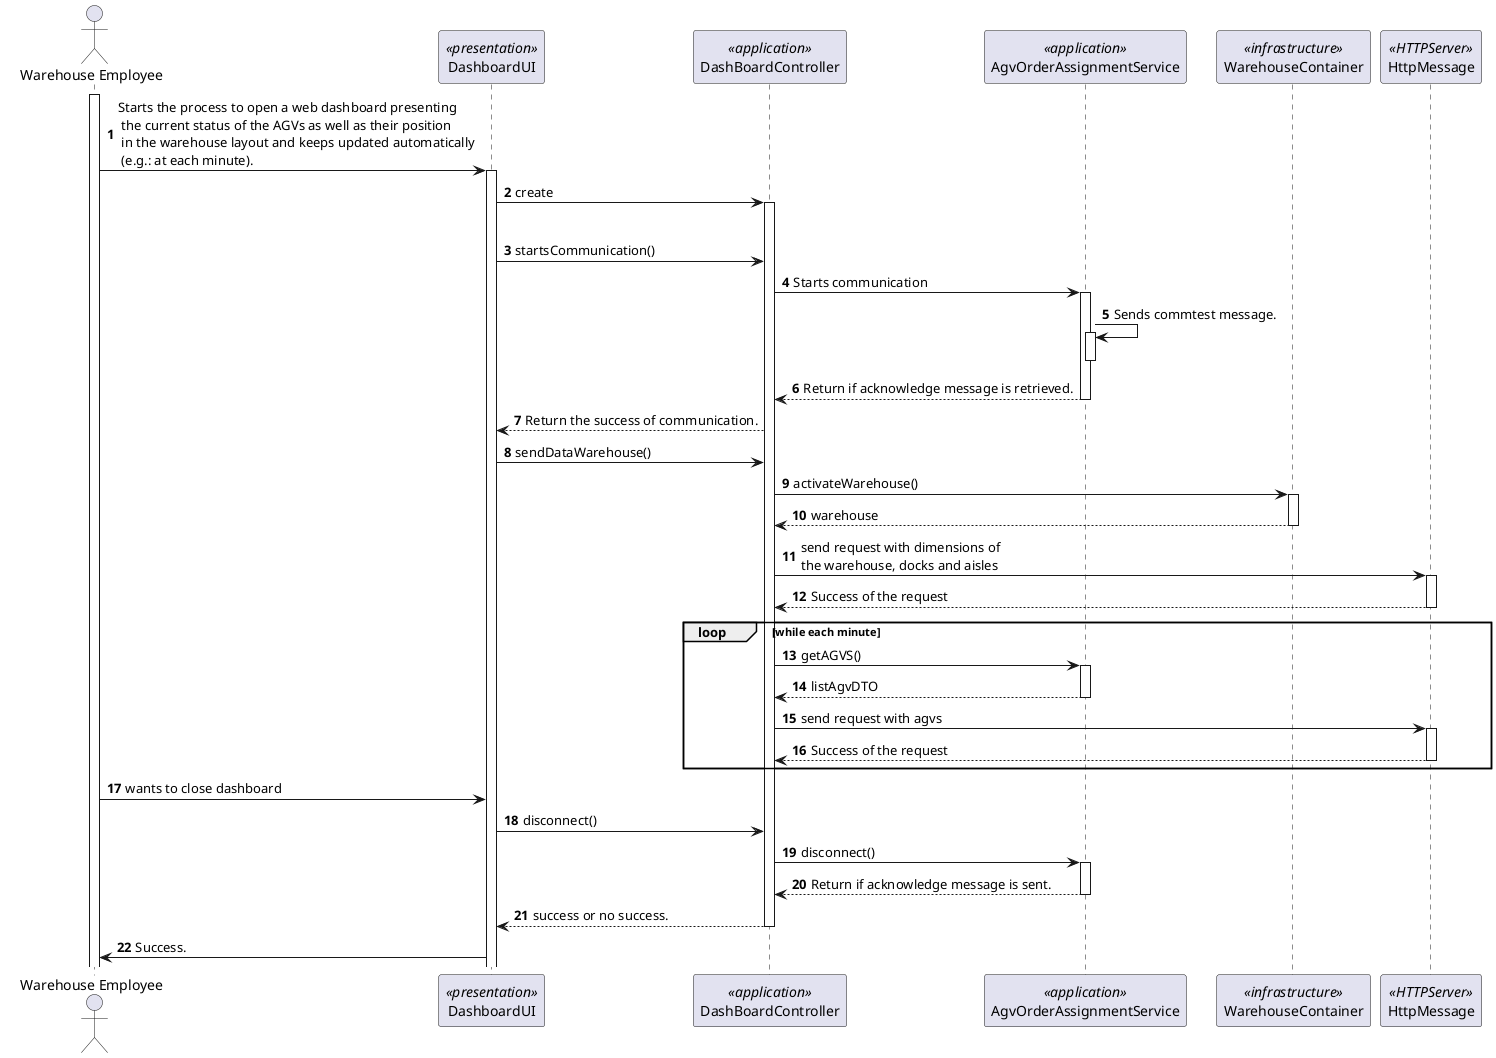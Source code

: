 @startuml

autonumber
actor "Warehouse Employee" as WE
participant DashboardUI as UI <<presentation>>
participant DashBoardController as Controller <<application>>
participant AgvOrderAssignmentService as Service1 <<application>>
participant WarehouseContainer as Warehouse <<infrastructure>>
participant HttpMessage as Message <<HTTPServer>>

activate WE
WE -> UI : Starts the process to open a web dashboard presenting\n the current status of the AGVs as well as their position\n in the warehouse layout and keeps updated automatically\n (e.g.: at each minute).
activate UI
UI -> Controller: create
activate Controller
loop while warehouse employee wants to see dashboard
UI -> Controller : startsCommunication()
Controller -> Service1 : Starts communication
activate Service1
Service1 -> Service1 : Sends commtest message.
activate Service1
deactivate Service1
Service1 --> Controller : Return if acknowledge message is retrieved.
deactivate Service1
Controller --> UI : Return the success of communication.
UI -> Controller : sendDataWarehouse()
Controller -> Warehouse : activateWarehouse()
activate Warehouse
Warehouse --> Controller : warehouse
deactivate Warehouse
Controller -> Message : send request with dimensions of \nthe warehouse, docks and aisles
activate Message
Message --> Controller : Success of the request
deactivate Message
loop while each minute
Controller -> Service1 : getAGVS()
activate Service1
Service1 --> Controller : listAgvDTO
deactivate Service1
Controller -> Message : send request with agvs
activate Message
Message --> Controller : Success of the request
deactivate Message
end loop
WE -> UI : wants to close dashboard
UI -> Controller : disconnect()
Controller -> Service1 : disconnect()
activate Service1
Service1 --> Controller : Return if acknowledge message is sent.
deactivate Service1
Controller --> UI : success or no success.
deactivate Controller
UI -> WE : Success.

@enduml
